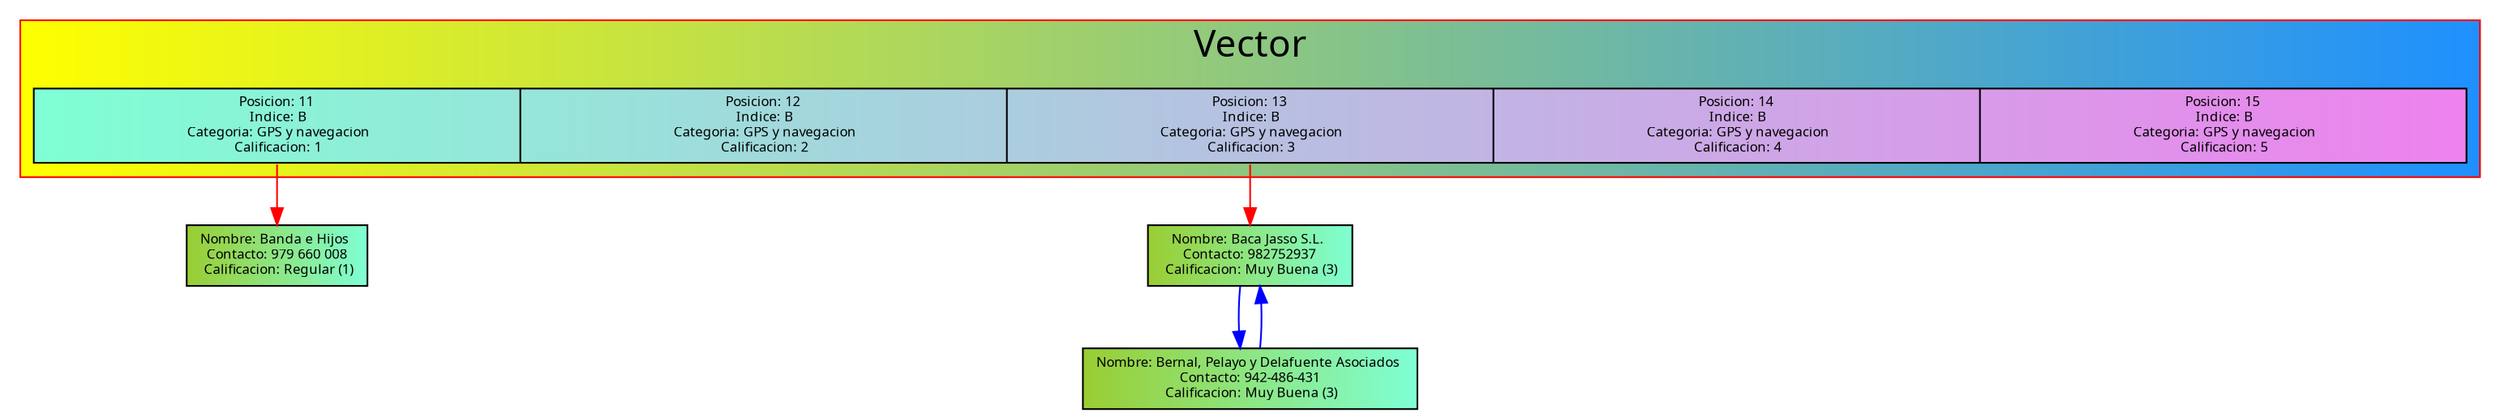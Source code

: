 digraph grafo{
fontname="Verdana" color=red fontsize=22;
node [shape=record fontsize=8 fontname="Verdana" style=filled];
edge [color="blue"]
subgraph cluster{
label = "Vector";
bgcolor="yellow:dodgerblue"
Vector[label="<10>Posicion: 11\n Indice: B\n Categoria: GPS y navegacion\n Calificacion: 1|<11>Posicion: 12\n Indice: B\n Categoria: GPS y navegacion\n Calificacion: 2|<12>Posicion: 13\n Indice: B\n Categoria: GPS y navegacion\n Calificacion: 3|<13>Posicion: 14\n Indice: B\n Categoria: GPS y navegacion\n Calificacion: 4|<14>Posicion: 15\n Indice: B\n Categoria: GPS y navegacion\n Calificacion: 5",width=20, fillcolor="aquamarine:violet"];
}
1011[label="Nombre: Banda e Hijos \n Contacto: 979 660 008 \n Calificacion: Regular (1)", fillcolor="yellowgreen:aquamarine"];
Vector:10->1011[color=red]
1231[label="Nombre: Baca Jasso S.L. \n Contacto: 982752937 \n Calificacion: Muy Buena (3)", fillcolor="yellowgreen:aquamarine"];
Vector:12->1231[color=red]
1232->1231
1231->1232
1232[label="Nombre: Bernal, Pelayo y Delafuente Asociados \n Contacto: 942-486-431 \n Calificacion: Muy Buena (3)", fillcolor="yellowgreen:aquamarine"];
}